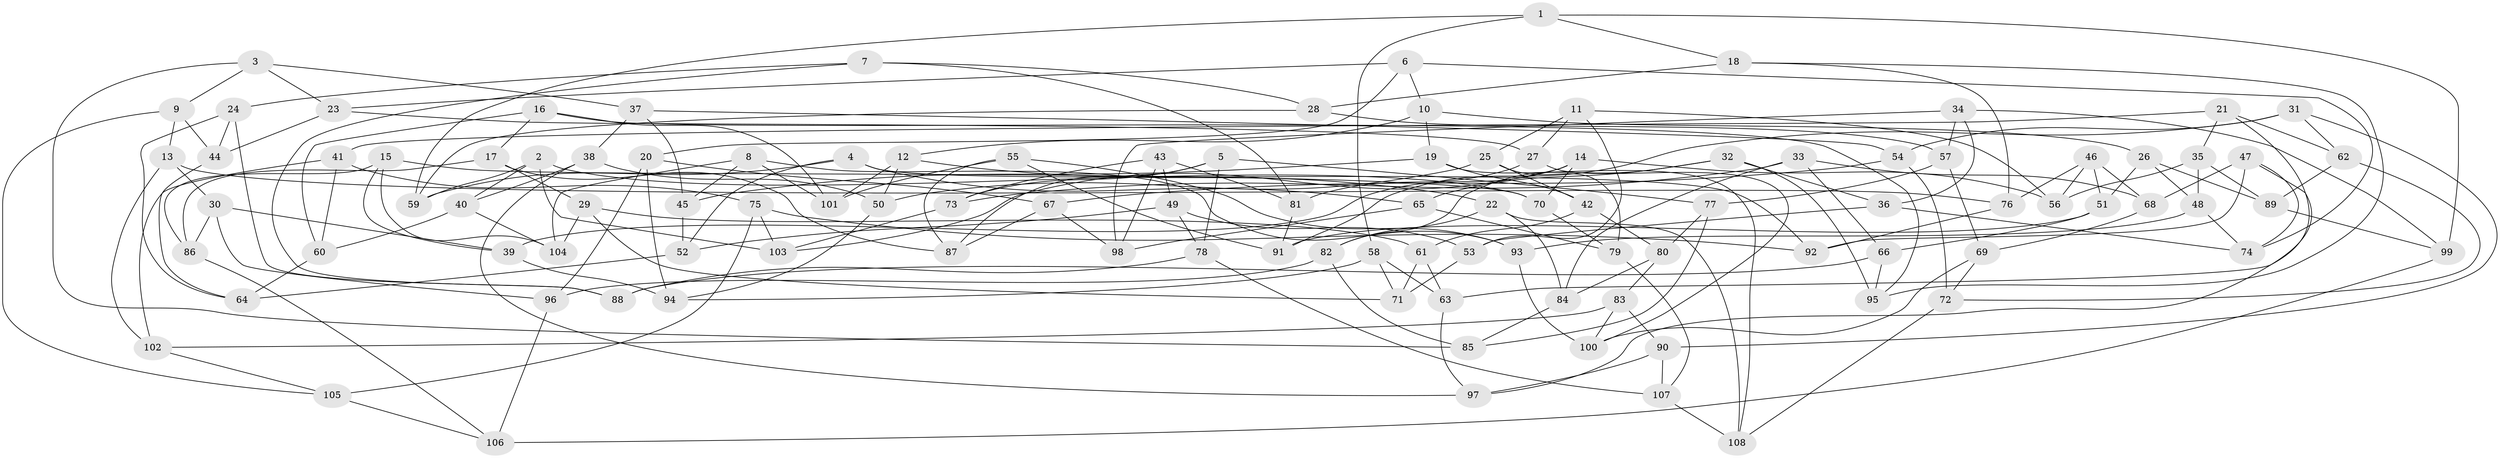 // Generated by graph-tools (version 1.1) at 2025/38/03/09/25 02:38:12]
// undirected, 108 vertices, 216 edges
graph export_dot {
graph [start="1"]
  node [color=gray90,style=filled];
  1;
  2;
  3;
  4;
  5;
  6;
  7;
  8;
  9;
  10;
  11;
  12;
  13;
  14;
  15;
  16;
  17;
  18;
  19;
  20;
  21;
  22;
  23;
  24;
  25;
  26;
  27;
  28;
  29;
  30;
  31;
  32;
  33;
  34;
  35;
  36;
  37;
  38;
  39;
  40;
  41;
  42;
  43;
  44;
  45;
  46;
  47;
  48;
  49;
  50;
  51;
  52;
  53;
  54;
  55;
  56;
  57;
  58;
  59;
  60;
  61;
  62;
  63;
  64;
  65;
  66;
  67;
  68;
  69;
  70;
  71;
  72;
  73;
  74;
  75;
  76;
  77;
  78;
  79;
  80;
  81;
  82;
  83;
  84;
  85;
  86;
  87;
  88;
  89;
  90;
  91;
  92;
  93;
  94;
  95;
  96;
  97;
  98;
  99;
  100;
  101;
  102;
  103;
  104;
  105;
  106;
  107;
  108;
  1 -- 18;
  1 -- 58;
  1 -- 99;
  1 -- 59;
  2 -- 70;
  2 -- 103;
  2 -- 59;
  2 -- 40;
  3 -- 9;
  3 -- 85;
  3 -- 37;
  3 -- 23;
  4 -- 92;
  4 -- 52;
  4 -- 65;
  4 -- 59;
  5 -- 73;
  5 -- 77;
  5 -- 87;
  5 -- 78;
  6 -- 74;
  6 -- 20;
  6 -- 10;
  6 -- 23;
  7 -- 81;
  7 -- 24;
  7 -- 88;
  7 -- 28;
  8 -- 45;
  8 -- 101;
  8 -- 104;
  8 -- 93;
  9 -- 44;
  9 -- 13;
  9 -- 105;
  10 -- 26;
  10 -- 12;
  10 -- 19;
  11 -- 56;
  11 -- 53;
  11 -- 27;
  11 -- 25;
  12 -- 22;
  12 -- 101;
  12 -- 50;
  13 -- 102;
  13 -- 30;
  13 -- 76;
  14 -- 103;
  14 -- 70;
  14 -- 39;
  14 -- 56;
  15 -- 104;
  15 -- 70;
  15 -- 86;
  15 -- 39;
  16 -- 60;
  16 -- 101;
  16 -- 17;
  16 -- 95;
  17 -- 86;
  17 -- 29;
  17 -- 87;
  18 -- 76;
  18 -- 28;
  18 -- 95;
  19 -- 108;
  19 -- 42;
  19 -- 45;
  20 -- 94;
  20 -- 67;
  20 -- 96;
  21 -- 41;
  21 -- 63;
  21 -- 62;
  21 -- 35;
  22 -- 82;
  22 -- 84;
  22 -- 108;
  23 -- 44;
  23 -- 27;
  24 -- 64;
  24 -- 44;
  24 -- 88;
  25 -- 50;
  25 -- 79;
  25 -- 42;
  26 -- 48;
  26 -- 51;
  26 -- 89;
  27 -- 81;
  27 -- 100;
  28 -- 59;
  28 -- 57;
  29 -- 61;
  29 -- 104;
  29 -- 71;
  30 -- 39;
  30 -- 86;
  30 -- 96;
  31 -- 62;
  31 -- 90;
  31 -- 54;
  31 -- 91;
  32 -- 36;
  32 -- 82;
  32 -- 65;
  32 -- 95;
  33 -- 66;
  33 -- 73;
  33 -- 68;
  33 -- 84;
  34 -- 36;
  34 -- 99;
  34 -- 57;
  34 -- 98;
  35 -- 89;
  35 -- 56;
  35 -- 48;
  36 -- 53;
  36 -- 74;
  37 -- 38;
  37 -- 54;
  37 -- 45;
  38 -- 50;
  38 -- 40;
  38 -- 97;
  39 -- 94;
  40 -- 60;
  40 -- 104;
  41 -- 60;
  41 -- 102;
  41 -- 75;
  42 -- 61;
  42 -- 80;
  43 -- 98;
  43 -- 49;
  43 -- 81;
  43 -- 73;
  44 -- 64;
  45 -- 52;
  46 -- 51;
  46 -- 68;
  46 -- 76;
  46 -- 56;
  47 -- 68;
  47 -- 97;
  47 -- 74;
  47 -- 92;
  48 -- 93;
  48 -- 74;
  49 -- 52;
  49 -- 53;
  49 -- 78;
  50 -- 94;
  51 -- 91;
  51 -- 66;
  52 -- 64;
  53 -- 71;
  54 -- 67;
  54 -- 72;
  55 -- 87;
  55 -- 91;
  55 -- 101;
  55 -- 93;
  57 -- 77;
  57 -- 69;
  58 -- 71;
  58 -- 63;
  58 -- 94;
  60 -- 64;
  61 -- 63;
  61 -- 71;
  62 -- 72;
  62 -- 89;
  63 -- 97;
  65 -- 98;
  65 -- 79;
  66 -- 95;
  66 -- 88;
  67 -- 98;
  67 -- 87;
  68 -- 69;
  69 -- 72;
  69 -- 100;
  70 -- 79;
  72 -- 108;
  73 -- 103;
  75 -- 92;
  75 -- 103;
  75 -- 105;
  76 -- 92;
  77 -- 80;
  77 -- 85;
  78 -- 107;
  78 -- 88;
  79 -- 107;
  80 -- 83;
  80 -- 84;
  81 -- 91;
  82 -- 96;
  82 -- 85;
  83 -- 102;
  83 -- 90;
  83 -- 100;
  84 -- 85;
  86 -- 106;
  89 -- 99;
  90 -- 107;
  90 -- 97;
  93 -- 100;
  96 -- 106;
  99 -- 106;
  102 -- 105;
  105 -- 106;
  107 -- 108;
}

